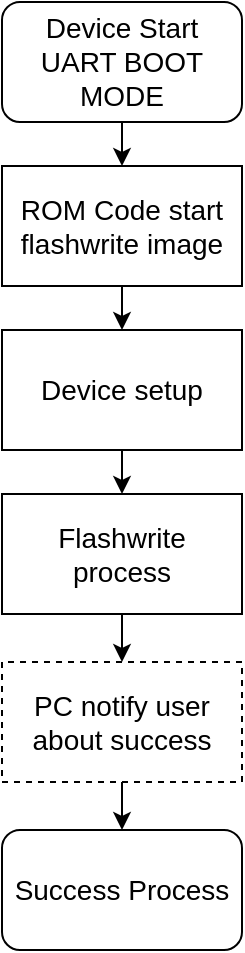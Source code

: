 <mxfile scale="3" border="0">
    <diagram id="LzTGRrPrDBO6Tm46XuKC" name="Page-1">
        <mxGraphModel dx="589" dy="786" grid="0" gridSize="10" guides="1" tooltips="1" connect="1" arrows="1" fold="1" page="0" pageScale="1" pageWidth="1600" pageHeight="1200" math="0" shadow="0">
            <root>
                <mxCell id="0"/>
                <mxCell id="1" parent="0"/>
                <mxCell id="45" style="edgeStyle=none;html=1;exitX=0.5;exitY=1;exitDx=0;exitDy=0;fontSize=14;" edge="1" parent="1" source="36" target="37">
                    <mxGeometry relative="1" as="geometry"/>
                </mxCell>
                <mxCell id="36" value="Device Start&lt;div&gt;UART BOOT MODE&lt;/div&gt;" style="rounded=1;whiteSpace=wrap;html=1;flipV=0;flipH=1;fontSize=14;" vertex="1" parent="1">
                    <mxGeometry x="494" y="51" width="120" height="60" as="geometry"/>
                </mxCell>
                <mxCell id="46" style="edgeStyle=none;html=1;exitX=0.5;exitY=1;exitDx=0;exitDy=0;fontSize=14;" edge="1" parent="1" source="37" target="38">
                    <mxGeometry relative="1" as="geometry"/>
                </mxCell>
                <mxCell id="37" value="ROM Code start flashwrite image" style="rounded=0;whiteSpace=wrap;html=1;flipV=0;flipH=1;fontSize=14;" vertex="1" parent="1">
                    <mxGeometry x="494" y="133" width="120" height="60" as="geometry"/>
                </mxCell>
                <mxCell id="47" style="edgeStyle=none;html=1;exitX=0.5;exitY=1;exitDx=0;exitDy=0;entryX=0.5;entryY=0;entryDx=0;entryDy=0;fontSize=14;" edge="1" parent="1" source="38" target="39">
                    <mxGeometry relative="1" as="geometry"/>
                </mxCell>
                <mxCell id="38" value="Device setup" style="rounded=0;whiteSpace=wrap;html=1;flipV=0;flipH=1;fontSize=14;" vertex="1" parent="1">
                    <mxGeometry x="494" y="215" width="120" height="60" as="geometry"/>
                </mxCell>
                <mxCell id="48" style="edgeStyle=none;html=1;exitX=0.5;exitY=1;exitDx=0;exitDy=0;fontSize=14;" edge="1" parent="1" source="39" target="41">
                    <mxGeometry relative="1" as="geometry"/>
                </mxCell>
                <mxCell id="39" value="Flashwrite&lt;br&gt;process" style="rounded=0;whiteSpace=wrap;html=1;flipV=1;flipH=0;fontSize=14;" vertex="1" parent="1">
                    <mxGeometry x="494" y="297" width="120" height="60" as="geometry"/>
                </mxCell>
                <mxCell id="49" style="edgeStyle=none;html=1;exitX=0.5;exitY=1;exitDx=0;exitDy=0;entryX=0.5;entryY=0;entryDx=0;entryDy=0;fontSize=14;" edge="1" parent="1" source="41" target="42">
                    <mxGeometry relative="1" as="geometry"/>
                </mxCell>
                <mxCell id="41" value="PC notify user about success" style="rounded=0;whiteSpace=wrap;html=1;flipV=1;flipH=0;fontSize=14;dashed=1;" vertex="1" parent="1">
                    <mxGeometry x="494" y="381" width="120" height="60" as="geometry"/>
                </mxCell>
                <mxCell id="42" value="Success Process" style="rounded=1;whiteSpace=wrap;html=1;flipV=0;flipH=1;fontSize=14;" vertex="1" parent="1">
                    <mxGeometry x="494" y="465" width="120" height="60" as="geometry"/>
                </mxCell>
            </root>
        </mxGraphModel>
    </diagram>
</mxfile>